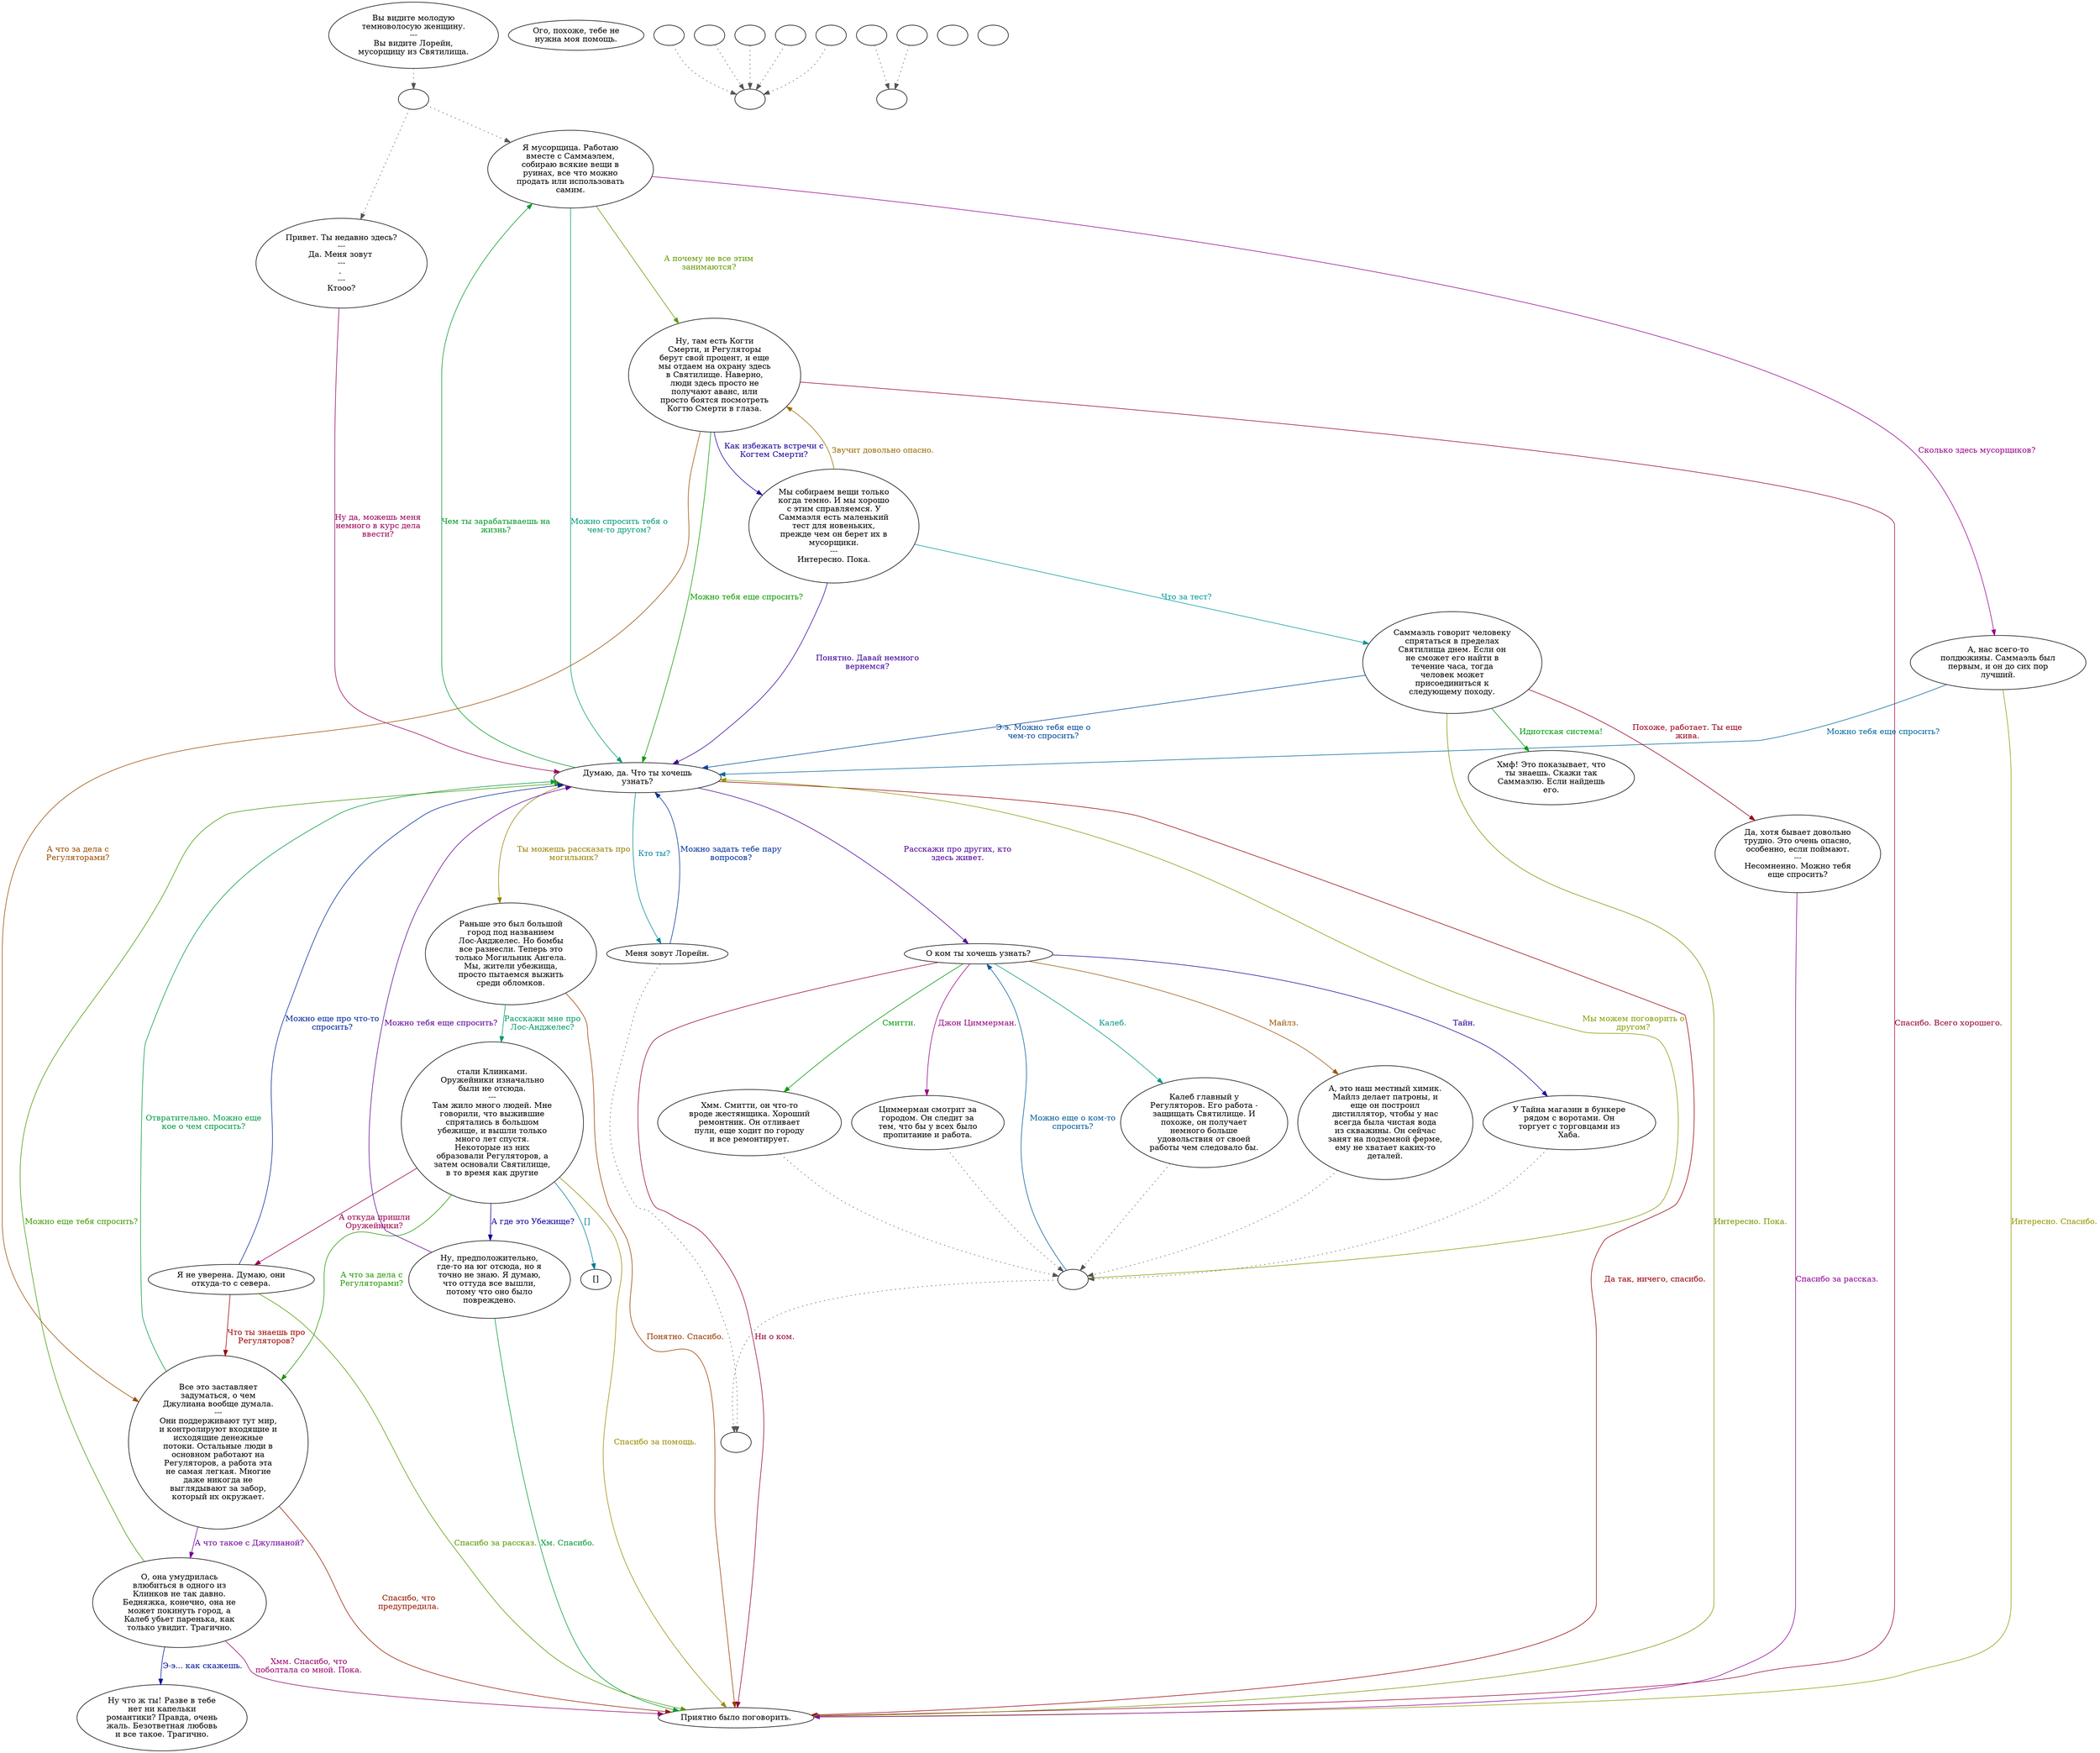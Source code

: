 digraph lorri {
  "start" [style=filled       fillcolor="#FFFFFF"       color="#000000"]
  "start" -> "do_dialogue" [style=dotted color="#555555"]
  "start" [label="Вы видите молодую\nтемноволосую женщину.\n---\nВы видите Лорейн,\nмусорщицу из Святилища."]
  "do_dialogue" [style=filled       fillcolor="#FFFFFF"       color="#000000"]
  "do_dialogue" -> "Lorri04" [style=dotted color="#555555"]
  "do_dialogue" -> "Lorri01" [style=dotted color="#555555"]
  "do_dialogue" [label=""]
  "Lorri01" [style=filled       fillcolor="#FFFFFF"       color="#000000"]
  "Lorri01" [label="Привет. Ты недавно здесь?\n---\nДа. Меня зовут \n---\n. \n---\nКтооо?"]
  "Lorri01" -> "Lorri02" [label="Ну да, можешь меня\nнемного в курс дела\nввести?" color="#99005A" fontcolor="#99005A"]
  "Lorri02" [style=filled       fillcolor="#FFFFFF"       color="#000000"]
  "Lorri02" [label="Думаю, да. Что ты хочешь\nузнать?"]
  "Lorri02" -> "Lorri03" [label="Кто ты?" color="#008699" fontcolor="#008699"]
  "Lorri02" -> "Lorri16" [label="Ты можешь рассказать про\nмогильник?" color="#997F00" fontcolor="#997F00"]
  "Lorri02" -> "Lorri20" [label="Расскажи про других, кто\nздесь живет." color="#520099" fontcolor="#520099"]
  "Lorri02" -> "Lorri04" [label="Чем ты зарабатываешь на\nжизнь?" color="#009926" fontcolor="#009926"]
  "Lorri02" -> "Lorri05" [label="Да так, ничего, спасибо." color="#990007" fontcolor="#990007"]
  "Lorri03" [style=filled       fillcolor="#FFFFFF"       color="#000000"]
  "Lorri03" -> "Goodbyes" [style=dotted color="#555555"]
  "Lorri03" [label="Меня зовут Лорейн."]
  "Lorri03" -> "Lorri02" [label="Можно задать тебе пару\nвопросов?" color="#003399" fontcolor="#003399"]
  "Lorri04" [style=filled       fillcolor="#FFFFFF"       color="#000000"]
  "Lorri04" [label="Я мусорщица. Работаю\nвместе с Саммаэлем,\nсобираю всякие вещи в\nруинах, все что можно\nпродать или использовать\nсамим."]
  "Lorri04" -> "Lorri06" [label="А почему не все этим\nзанимаются?" color="#609900" fontcolor="#609900"]
  "Lorri04" -> "Lorri07" [label="Сколько здесь мусорщиков?" color="#99008D" fontcolor="#99008D"]
  "Lorri04" -> "Lorri02" [label="Можно спросить тебя о\nчем-то другом?" color="#009979" fontcolor="#009979"]
  "Lorri05" [style=filled       fillcolor="#FFFFFF"       color="#000000"]
  "Lorri05" [label="Приятно было поговорить."]
  "Lorri06" [style=filled       fillcolor="#FFFFFF"       color="#000000"]
  "Lorri06" [label="Ну, там есть Когти\nСмерти, и Регуляторы\nберут свой процент, и еще\nмы отдаем на охрану здесь\nв Святилище. Наверно,\nлюди здесь просто не\nполучают аванс, или\nпросто боятся посмотреть\nКогтю Смерти в глаза."]
  "Lorri06" -> "Lorri08" [label="А что за дела с\nРегуляторами?" color="#994C00" fontcolor="#994C00"]
  "Lorri06" -> "Lorri10" [label="Как избежать встречи с\nКогтем Смерти?" color="#1F0099" fontcolor="#1F0099"]
  "Lorri06" -> "Lorri02" [label="Можно тебя еще спросить?" color="#0D9900" fontcolor="#0D9900"]
  "Lorri06" -> "Lorri05" [label="Спасибо. Всего хорошего." color="#99003A" fontcolor="#99003A"]
  "Lorri07" [style=filled       fillcolor="#FFFFFF"       color="#000000"]
  "Lorri07" [label="А, нас всего-то\nполдюжины. Саммаэль был\nпервым, и он до сих пор\nлучший."]
  "Lorri07" -> "Lorri02" [label="Можно тебя еще спросить?" color="#006799" fontcolor="#006799"]
  "Lorri07" -> "Lorri05" [label="Интересно. Спасибо." color="#939900" fontcolor="#939900"]
  "Lorri08" [style=filled       fillcolor="#FFFFFF"       color="#000000"]
  "Lorri08" [label="Все это заставляет\nзадуматься, о чем\nДжулиана вообще думала.\n---\nОни поддерживают тут мир,\nи контролируют входящие и\nисходящие денежные\nпотоки. Остальные люди в\nосновном работают на\nРегуляторов, а работа эта\nне самая легкая. Многие\nдаже никогда не\nвыглядывают за забор,\nкоторый их окружает."]
  "Lorri08" -> "Lorri09" [label="А что такое с Джулианой?" color="#720099" fontcolor="#720099"]
  "Lorri08" -> "Lorri02" [label="Отвратительно. Можно еще\nкое о чем спросить?" color="#009945" fontcolor="#009945"]
  "Lorri08" -> "Lorri05" [label="Спасибо, что\nпредупредила." color="#991900" fontcolor="#991900"]
  "Lorri09" [style=filled       fillcolor="#FFFFFF"       color="#000000"]
  "Lorri09" [label="О, она умудрилась\nвлюбиться в одного из\nКлинков не так давно.\nБедняжка, конечно, она не\nможет покинуть город, а\nКалеб убьет паренька, как\nтолько увидит. Трагично."]
  "Lorri09" -> "Lorri12" [label="Э-э... как скажешь." color="#001499" fontcolor="#001499"]
  "Lorri09" -> "Lorri02" [label="Можно еще тебя спросить?" color="#409900" fontcolor="#409900"]
  "Lorri09" -> "Lorri05" [label="Хмм. Спасибо, что\nпоболтала со мной. Пока." color="#99006D" fontcolor="#99006D"]
  "Lorri10" [style=filled       fillcolor="#FFFFFF"       color="#000000"]
  "Lorri10" [label="Мы собираем вещи только\nкогда темно. И мы хорошо\nс этим справляемся. У\nСаммаэля есть маленький\nтест для новеньких,\nпрежде чем он берет их в\nмусорщики.\n---\nИнтересно. Пока."]
  "Lorri10" -> "Lorri11" [label="Что за тест?" color="#009998" fontcolor="#009998"]
  "Lorri10" -> "Lorri06" [label="Звучит довольно опасно." color="#996C00" fontcolor="#996C00"]
  "Lorri10" -> "Lorri02" [label="Понятно. Давай немного\nвернемся?" color="#3F0099" fontcolor="#3F0099"]
  "Lorri11" [style=filled       fillcolor="#FFFFFF"       color="#000000"]
  "Lorri11" [label="Саммаэль говорит человеку\nспрятаться в пределах\nСвятилища днем. Если он\nне сможет его найти в\nтечение часа, тогда\nчеловек может\nприсоединиться к\nследующему походу."]
  "Lorri11" -> "Lorri13" [label="Идиотская система!" color="#009912" fontcolor="#009912"]
  "Lorri11" -> "Lorri14" [label="Похоже, работает. Ты еще\nжива." color="#99001A" fontcolor="#99001A"]
  "Lorri11" -> "Lorri02" [label="Э-э. Можно тебя еще о\nчем-то спросить?" color="#004799" fontcolor="#004799"]
  "Lorri11" -> "Lorri05" [label="Интересно. Пока." color="#749900" fontcolor="#749900"]
  "Lorri12" [style=filled       fillcolor="#FFFFFF"       color="#000000"]
  "Lorri12" [label="Ну что ж ты! Разве в тебе\nнет ни капельки\nромантики? Правда, очень\nжаль. Безответная любовь\nи все такое. Трагично."]
  "Lorri13" [style=filled       fillcolor="#FFFFFF"       color="#000000"]
  "Lorri13" [label="Хмф! Это показывает, что\nты знаешь. Скажи так\nСаммаэлю. Если найдешь\nего."]
  "Lorri14" [style=filled       fillcolor="#FFFFFF"       color="#000000"]
  "Lorri14" [label="Да, хотя бывает довольно\nтрудно. Это очень опасно,\nособенно, если поймают.\n---\nНесомненно. Можно тебя\nеще спросить?"]
  "Lorri14" -> "Lorri05" [label="Спасибо за рассказ." color="#920099" fontcolor="#920099"]
  "Lorri15" [style=filled       fillcolor="#FFFFFF"       color="#000000"]
  "Lorri15" [label="Ого, похоже, тебе не\nнужна моя помощь."]
  "Lorri16" [style=filled       fillcolor="#FFFFFF"       color="#000000"]
  "Lorri16" [label="Раньше это был большой\nгород под названием\nЛос-Анджелес. Но бомбы\nвсе разнесли. Теперь это\nтолько Могильник Ангела.\nМы, жители убежища,\nпросто пытаемся выжить\nсреди обломков."]
  "Lorri16" -> "Lorri17" [label="Расскажи мне про\nЛос-Анджелес?" color="#009965" fontcolor="#009965"]
  "Lorri16" -> "Lorri05" [label="Понятно. Спасибо." color="#993800" fontcolor="#993800"]
  "Lorri17" [style=filled       fillcolor="#FFFFFF"       color="#000000"]
  "Lorri17" [label="стали Клинками.\nОружейники изначально\nбыли не отсюда.\n---\nТам жило много людей. Мне\nговорили, что выжившие\nспрятались в большом\nубежище, и вышли только\nмного лет спустя.\nНекоторые из них\nобразовали Регуляторов, а\nзатем основали Святилище,\nв то время как другие"]
  "Lorri17" -> "Lorri18" [label="А где это Убежище?" color="#0C0099" fontcolor="#0C0099"]
  "Lorri17" -> "Lorri08" [label="А что за дела с\nРегуляторами?" color="#219900" fontcolor="#219900"]
  "Lorri17" -> "Lorri19" [label="А откуда пришли\nОружейники?" color="#99004E" fontcolor="#99004E"]
  "Lorri17" -> "Lorri27" [label="[]" color="#007A99" fontcolor="#007A99"]
  "Lorri17" -> "Lorri05" [label="Спасибо за помощь." color="#998B00" fontcolor="#998B00"]
  "Lorri18" [style=filled       fillcolor="#FFFFFF"       color="#000000"]
  "Lorri18" [label="Ну, предположительно,\nгде-то на юг отсюда, но я\nточно не знаю. Я думаю,\nчто оттуда все вышли,\nпотому что оно было\nповреждено."]
  "Lorri18" -> "Lorri02" [label="Можно тебя еще спросить?" color="#5F0099" fontcolor="#5F0099"]
  "Lorri18" -> "Lorri05" [label="Хм. Спасибо." color="#009932" fontcolor="#009932"]
  "Lorri19" [style=filled       fillcolor="#FFFFFF"       color="#000000"]
  "Lorri19" [label="Я не уверена. Думаю, они\nоткуда-то с севера."]
  "Lorri19" -> "Lorri08" [label="Что ты знаешь про\nРегуляторов?" color="#990500" fontcolor="#990500"]
  "Lorri19" -> "Lorri02" [label="Можно еще про что-то\nспросить?" color="#002799" fontcolor="#002799"]
  "Lorri19" -> "Lorri05" [label="Спасибо за рассказ." color="#549900" fontcolor="#549900"]
  "Lorri20" [style=filled       fillcolor="#FFFFFF"       color="#000000"]
  "Lorri20" [label="О ком ты хочешь узнать?"]
  "Lorri20" -> "Lorri21" [label="Джон Циммерман." color="#990081" fontcolor="#990081"]
  "Lorri20" -> "Lorri22" [label="Калеб." color="#009985" fontcolor="#009985"]
  "Lorri20" -> "Lorri23" [label="Майлз." color="#995800" fontcolor="#995800"]
  "Lorri20" -> "Lorri24" [label="Тайн." color="#2B0099" fontcolor="#2B0099"]
  "Lorri20" -> "Lorri25" [label="Смитти." color="#019900" fontcolor="#019900"]
  "Lorri20" -> "Lorri05" [label="Ни о ком." color="#99002E" fontcolor="#99002E"]
  "Lorri21" [style=filled       fillcolor="#FFFFFF"       color="#000000"]
  "Lorri21" -> "Lorri26" [style=dotted color="#555555"]
  "Lorri21" [label="Циммерман смотрит за\nгородом. Он следит за\nтем, что бы у всех было\nпропитание и работа."]
  "Lorri22" [style=filled       fillcolor="#FFFFFF"       color="#000000"]
  "Lorri22" -> "Lorri26" [style=dotted color="#555555"]
  "Lorri22" [label="Калеб главный у\nРегуляторов. Его работа -\nзащищать Святилище. И\nпохоже, он получает\nнемного больше\nудовольствия от своей\nработы чем следовало бы."]
  "Lorri23" [style=filled       fillcolor="#FFFFFF"       color="#000000"]
  "Lorri23" -> "Lorri26" [style=dotted color="#555555"]
  "Lorri23" [label="А, это наш местный химик.\nМайлз делает патроны, и\nеще он построил\nдистиллятор, чтобы у нас\nвсегда была чистая вода\nиз скважины. Он сейчас\nзанят на подземной ферме,\nему не хватает каких-то\nдеталей."]
  "Lorri24" [style=filled       fillcolor="#FFFFFF"       color="#000000"]
  "Lorri24" -> "Lorri26" [style=dotted color="#555555"]
  "Lorri24" [label="У Тайна магазин в бункере\nрядом с воротами. Он\nторгует с торговцами из\nХаба."]
  "Lorri25" [style=filled       fillcolor="#FFFFFF"       color="#000000"]
  "Lorri25" -> "Lorri26" [style=dotted color="#555555"]
  "Lorri25" [label="Хмм. Смитти, он что-то\nвроде жестянщика. Хороший\nремонтник. Он отливает\nпули, еще ходит по городу\nи все ремонтирует."]
  "Lorri26" [style=filled       fillcolor="#FFFFFF"       color="#000000"]
  "Lorri26" -> "Goodbyes" [style=dotted color="#555555"]
  "Lorri26" [label=""]
  "Lorri26" -> "Lorri20" [label="Можно еще о ком-то\nспросить?" color="#005B99" fontcolor="#005B99"]
  "Lorri26" -> "Lorri02" [label="Мы можем поговорить о\nдругом?" color="#879900" fontcolor="#879900"]
  "Lorri27" [style=filled       fillcolor="#FFFFFF"       color="#000000"]
  "Lorri27" [label="[]"]
  "get_reaction" [style=filled       fillcolor="#FFFFFF"       color="#000000"]
  "get_reaction" -> "ReactToLevel" [style=dotted color="#555555"]
  "get_reaction" [label=""]
  "ReactToLevel" [style=filled       fillcolor="#FFFFFF"       color="#000000"]
  "ReactToLevel" [label=""]
  "LevelToReact" [style=filled       fillcolor="#FFFFFF"       color="#000000"]
  "LevelToReact" [label=""]
  "UpReact" [style=filled       fillcolor="#FFFFFF"       color="#000000"]
  "UpReact" -> "ReactToLevel" [style=dotted color="#555555"]
  "UpReact" [label=""]
  "DownReact" [style=filled       fillcolor="#FFFFFF"       color="#000000"]
  "DownReact" -> "ReactToLevel" [style=dotted color="#555555"]
  "DownReact" [label=""]
  "BottomReact" [style=filled       fillcolor="#FFFFFF"       color="#000000"]
  "BottomReact" [label=""]
  "TopReact" [style=filled       fillcolor="#FFFFFF"       color="#000000"]
  "TopReact" [label=""]
  "BigUpReact" [style=filled       fillcolor="#FFFFFF"       color="#000000"]
  "BigUpReact" -> "ReactToLevel" [style=dotted color="#555555"]
  "BigUpReact" [label=""]
  "BigDownReact" [style=filled       fillcolor="#FFFFFF"       color="#000000"]
  "BigDownReact" -> "ReactToLevel" [style=dotted color="#555555"]
  "BigDownReact" [label=""]
  "UpReactLevel" [style=filled       fillcolor="#FFFFFF"       color="#000000"]
  "UpReactLevel" -> "LevelToReact" [style=dotted color="#555555"]
  "UpReactLevel" [label=""]
  "DownReactLevel" [style=filled       fillcolor="#FFFFFF"       color="#000000"]
  "DownReactLevel" -> "LevelToReact" [style=dotted color="#555555"]
  "DownReactLevel" [label=""]
  "Goodbyes" [style=filled       fillcolor="#FFFFFF"       color="#000000"]
  "Goodbyes" [label=""]
}